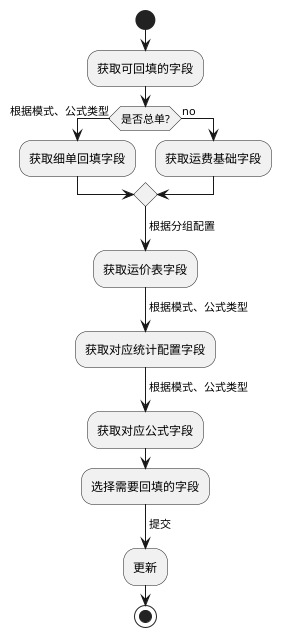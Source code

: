 配置回填字段表
@startuml
start
    :获取可回填的字段;
     if (是否总单?) then (yes)
        ->根据模式、公式类型;
        :获取细单回填字段;
    else(no)
        :获取运费基础字段;
    endif;
    ->根据分组配置;
    :获取运价表字段;
    ->根据模式、公式类型;
    :获取对应统计配置字段;
    ->根据模式、公式类型;
    :获取对应公式字段;
    :选择需要回填的字段;
    ->提交;
    :更新;

stop
@enduml